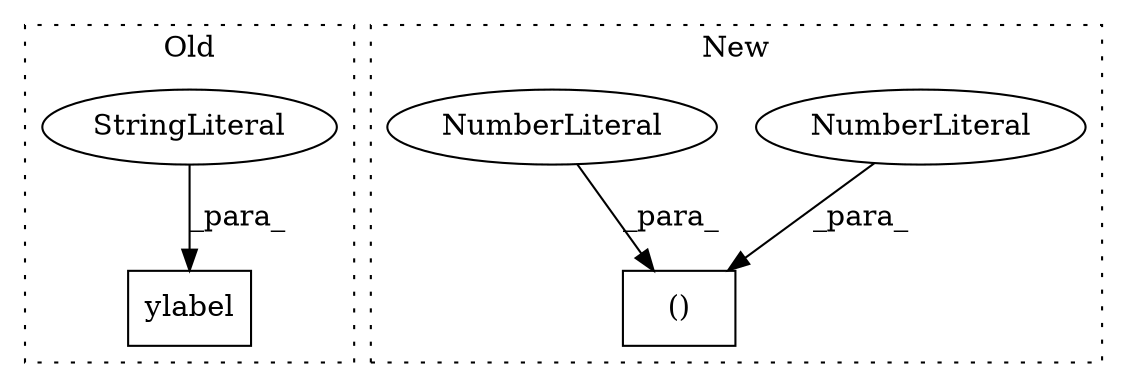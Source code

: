 digraph G {
subgraph cluster0 {
1 [label="ylabel" a="32" s="2733,2753" l="7,1" shape="box"];
3 [label="StringLiteral" a="45" s="2740" l="10" shape="ellipse"];
label = "Old";
style="dotted";
}
subgraph cluster1 {
2 [label="()" a="106" s="2687" l="15" shape="box"];
4 [label="NumberLiteral" a="34" s="2687" l="1" shape="ellipse"];
5 [label="NumberLiteral" a="34" s="2701" l="1" shape="ellipse"];
label = "New";
style="dotted";
}
3 -> 1 [label="_para_"];
4 -> 2 [label="_para_"];
5 -> 2 [label="_para_"];
}